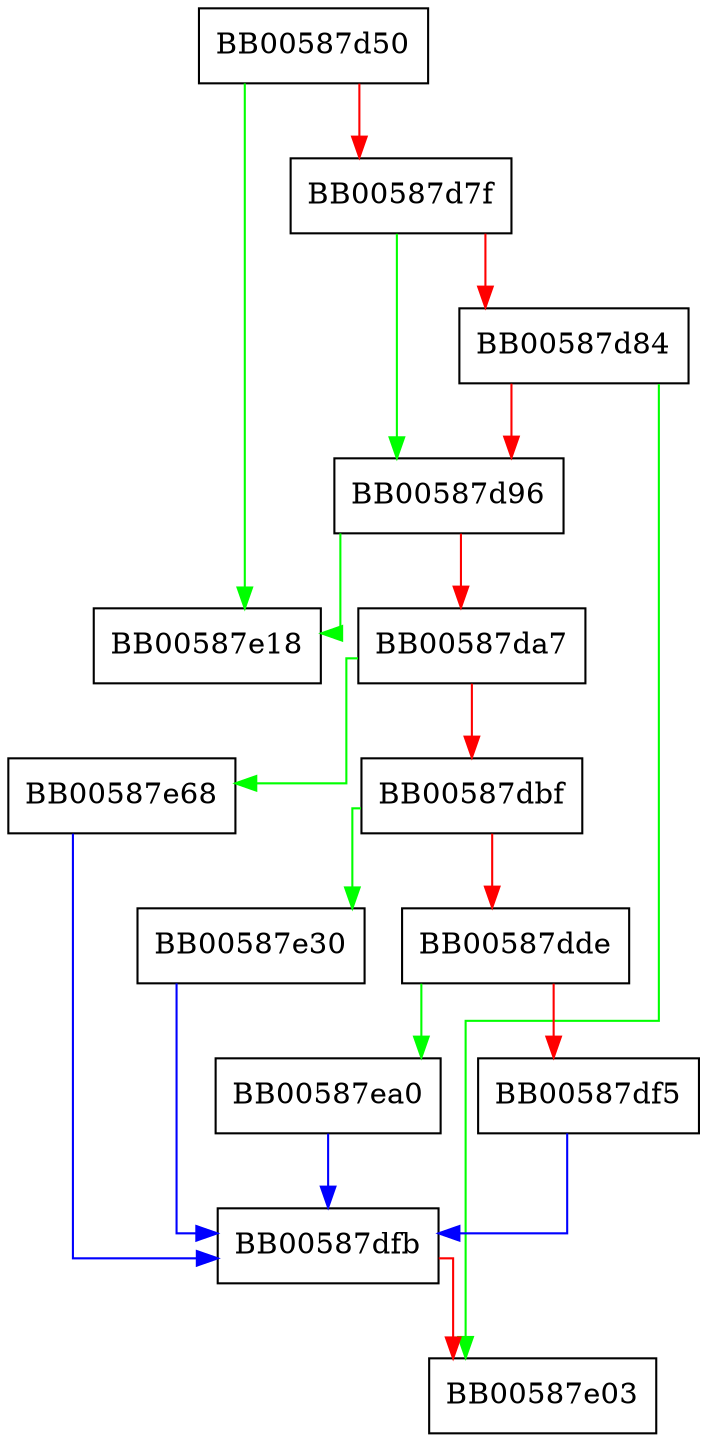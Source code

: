digraph ossl_ec_key_public_check {
  node [shape="box"];
  graph [splines=ortho];
  BB00587d50 -> BB00587e18 [color="green"];
  BB00587d50 -> BB00587d7f [color="red"];
  BB00587d7f -> BB00587d96 [color="green"];
  BB00587d7f -> BB00587d84 [color="red"];
  BB00587d84 -> BB00587e03 [color="green"];
  BB00587d84 -> BB00587d96 [color="red"];
  BB00587d96 -> BB00587e18 [color="green"];
  BB00587d96 -> BB00587da7 [color="red"];
  BB00587da7 -> BB00587e68 [color="green"];
  BB00587da7 -> BB00587dbf [color="red"];
  BB00587dbf -> BB00587e30 [color="green"];
  BB00587dbf -> BB00587dde [color="red"];
  BB00587dde -> BB00587ea0 [color="green"];
  BB00587dde -> BB00587df5 [color="red"];
  BB00587df5 -> BB00587dfb [color="blue"];
  BB00587dfb -> BB00587e03 [color="red"];
  BB00587e30 -> BB00587dfb [color="blue"];
  BB00587e68 -> BB00587dfb [color="blue"];
  BB00587ea0 -> BB00587dfb [color="blue"];
}